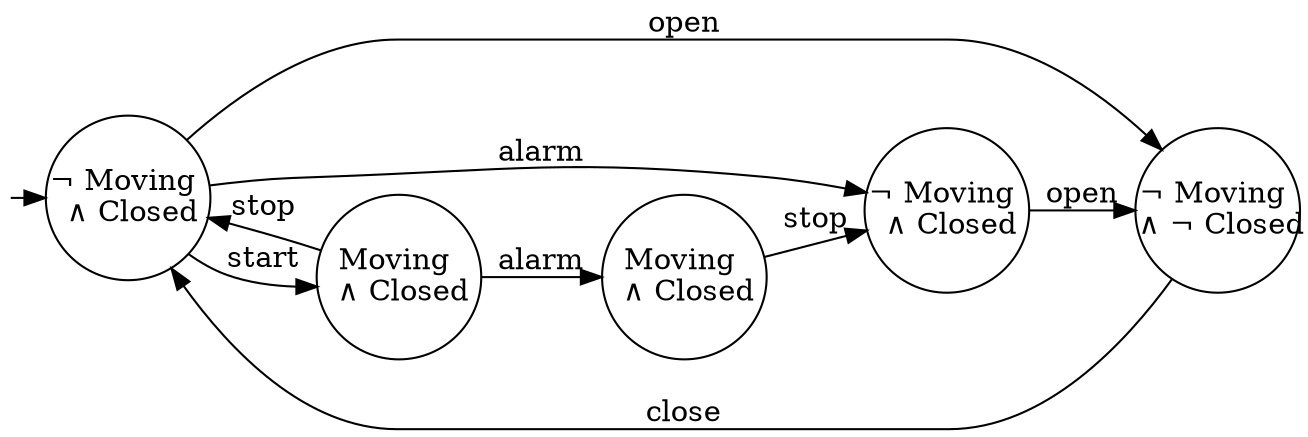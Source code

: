 digraph G {
    graph [rankdir="LR" ranksep=0];
    node [color="black" fillcolor="white" shape="circle" style="filled"  fixedsize=true width=1.1]
    zz [label="" color="white" fillcolor="white" shape="circle" style="filled" fixedsize=true width=0.0];
    0 [label="&not; Moving \n &and; Closed"]
    1 [label="Moving \n &and; Closed"]
    4 [label="&not; Moving \n &and; &not; Closed"]
    2 [label="Moving \n &and; Closed"]
    3 [label="&not; Moving \n &and; Closed"]
    zz -> 0 [label=""];
    0 -> 1 [label="start"]
    1 -> 0 [label="stop"]
    0 -> 4 [label="open"]
    1 -> 2 [label="alarm"]
    2 -> 3 [label="stop"]
    0 -> 3 [label="alarm"]
    3 -> 4 [label="open"]
    4 -> 0 [label="close"]
}

